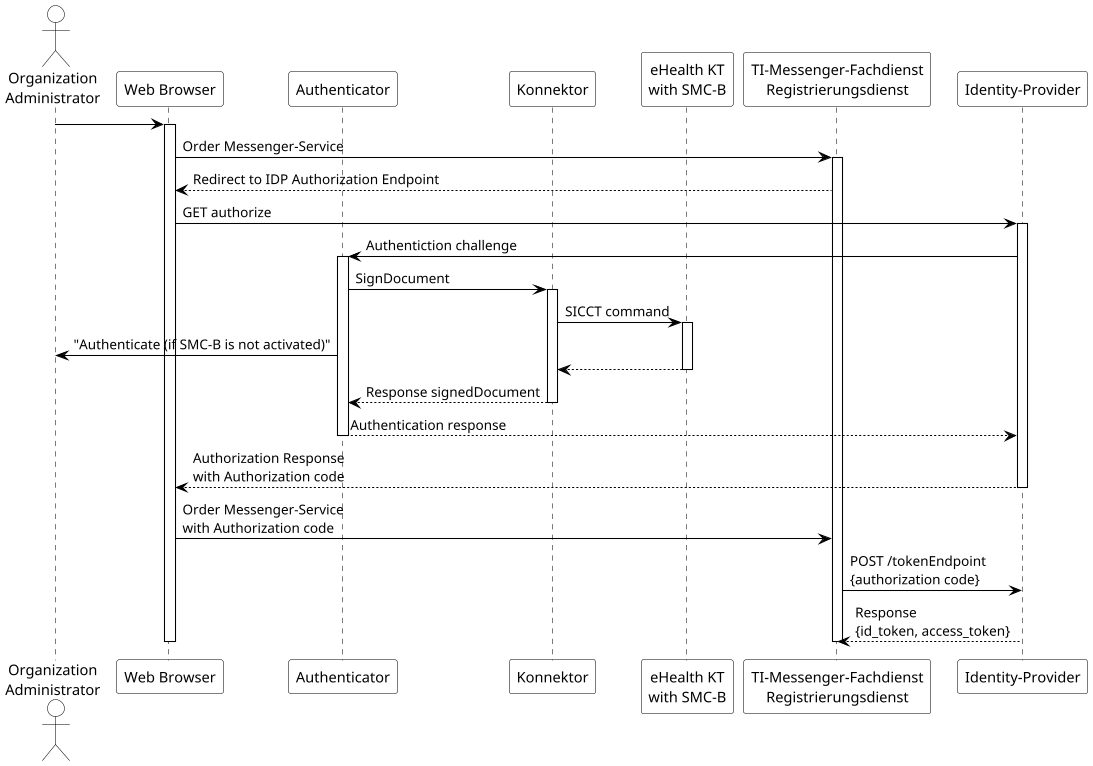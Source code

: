 @startuml
skinparam dpi 100
skinparam WrapWidth 200
'skinparam monochrome true
skinparam sequence {
ArrowColor black
ActorBorderColor black
LifeLineBorderColor black
Background transparent

ParticipantBorderColor black
ParticipantBackgroundColor transparent
ParticipantFontColor black

ActorBackgroundColor transparent
ActorFontColor black
}

'title "TI-M, Sequenzdiagramm Bestellung eines Messenger-Service"
actor oa as "Organization\nAdministrator"
participant wb as "Web Browser"
participant au as "Authenticator"
participant ko as "Konnektor"
participant kt as "eHealth KT\nwith SMC-B"
participant rd as "TI-Messenger-Fachdienst\nRegistrierungsdienst"
participant ip as "Identity-Provider"

oa -> wb
activate wb
wb -> rd: Order Messenger-Service
activate rd
rd --> wb: Redirect to IDP Authorization Endpoint
wb -> ip: GET authorize
activate ip
ip -> au: Authentiction challenge
'wb -> au: Authentication
activate au
au -> ko: SignDocument
activate ko
ko -> kt: SICCT command
activate kt
au -> oa: "Authenticate (if SMC-B is not activated)"
kt --> ko
deactivate kt
ko --> au: Response signedDocument
deactivate ko
'au -->wb: Authentication response
au -->ip: Authentication response
deactivate au
ip --> wb: Authorization Response\nwith Authorization code
deactivate ip
wb -> rd: Order Messenger-Service\nwith Authorization code
'rd --> wb: Order Response
rd -> ip: POST /tokenEndpoint\n{authorization code}
ip --> rd: Response\n{id_token, access_token}
deactivate rd
deactivate wb
@enduml
